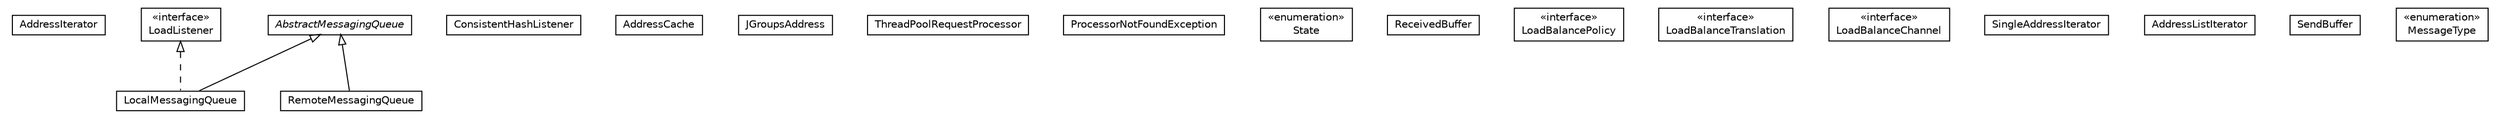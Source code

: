 #!/usr/local/bin/dot
#
# Class diagram 
# Generated by UMLGraph version 5.1 (http://www.umlgraph.org/)
#

digraph G {
	edge [fontname="Helvetica",fontsize=10,labelfontname="Helvetica",labelfontsize=10];
	node [fontname="Helvetica",fontsize=10,shape=plaintext];
	nodesep=0.25;
	ranksep=0.5;
	// pt.ist.fenixframework.backend.infinispan.messaging.AddressIterator
	c6040 [label=<<table title="pt.ist.fenixframework.backend.infinispan.messaging.AddressIterator" border="0" cellborder="1" cellspacing="0" cellpadding="2" port="p" href="./AddressIterator.html">
		<tr><td><table border="0" cellspacing="0" cellpadding="1">
<tr><td align="center" balign="center"> AddressIterator </td></tr>
		</table></td></tr>
		</table>>, fontname="Helvetica", fontcolor="black", fontsize=10.0];
	// pt.ist.fenixframework.backend.infinispan.messaging.LocalMessagingQueue
	c6041 [label=<<table title="pt.ist.fenixframework.backend.infinispan.messaging.LocalMessagingQueue" border="0" cellborder="1" cellspacing="0" cellpadding="2" port="p" href="./LocalMessagingQueue.html">
		<tr><td><table border="0" cellspacing="0" cellpadding="1">
<tr><td align="center" balign="center"> LocalMessagingQueue </td></tr>
		</table></td></tr>
		</table>>, fontname="Helvetica", fontcolor="black", fontsize=10.0];
	// pt.ist.fenixframework.backend.infinispan.messaging.LocalMessagingQueue.ConsistentHashListener
	c6042 [label=<<table title="pt.ist.fenixframework.backend.infinispan.messaging.LocalMessagingQueue.ConsistentHashListener" border="0" cellborder="1" cellspacing="0" cellpadding="2" port="p" href="./LocalMessagingQueue.ConsistentHashListener.html">
		<tr><td><table border="0" cellspacing="0" cellpadding="1">
<tr><td align="center" balign="center"> ConsistentHashListener </td></tr>
		</table></td></tr>
		</table>>, fontname="Helvetica", fontcolor="black", fontsize=10.0];
	// pt.ist.fenixframework.backend.infinispan.messaging.AddressCache
	c6043 [label=<<table title="pt.ist.fenixframework.backend.infinispan.messaging.AddressCache" border="0" cellborder="1" cellspacing="0" cellpadding="2" port="p" href="./AddressCache.html">
		<tr><td><table border="0" cellspacing="0" cellpadding="1">
<tr><td align="center" balign="center"> AddressCache </td></tr>
		</table></td></tr>
		</table>>, fontname="Helvetica", fontcolor="black", fontsize=10.0];
	// pt.ist.fenixframework.backend.infinispan.messaging.AddressCache.JGroupsAddress
	c6044 [label=<<table title="pt.ist.fenixframework.backend.infinispan.messaging.AddressCache.JGroupsAddress" border="0" cellborder="1" cellspacing="0" cellpadding="2" port="p" href="./AddressCache.JGroupsAddress.html">
		<tr><td><table border="0" cellspacing="0" cellpadding="1">
<tr><td align="center" balign="center"> JGroupsAddress </td></tr>
		</table></td></tr>
		</table>>, fontname="Helvetica", fontcolor="black", fontsize=10.0];
	// pt.ist.fenixframework.backend.infinispan.messaging.ThreadPoolRequestProcessor
	c6045 [label=<<table title="pt.ist.fenixframework.backend.infinispan.messaging.ThreadPoolRequestProcessor" border="0" cellborder="1" cellspacing="0" cellpadding="2" port="p" href="./ThreadPoolRequestProcessor.html">
		<tr><td><table border="0" cellspacing="0" cellpadding="1">
<tr><td align="center" balign="center"> ThreadPoolRequestProcessor </td></tr>
		</table></td></tr>
		</table>>, fontname="Helvetica", fontcolor="black", fontsize=10.0];
	// pt.ist.fenixframework.backend.infinispan.messaging.ThreadPoolRequestProcessor.LoadListener
	c6046 [label=<<table title="pt.ist.fenixframework.backend.infinispan.messaging.ThreadPoolRequestProcessor.LoadListener" border="0" cellborder="1" cellspacing="0" cellpadding="2" port="p" href="./ThreadPoolRequestProcessor.LoadListener.html">
		<tr><td><table border="0" cellspacing="0" cellpadding="1">
<tr><td align="center" balign="center"> &#171;interface&#187; </td></tr>
<tr><td align="center" balign="center"> LoadListener </td></tr>
		</table></td></tr>
		</table>>, fontname="Helvetica", fontcolor="black", fontsize=10.0];
	// pt.ist.fenixframework.backend.infinispan.messaging.ProcessorNotFoundException
	c6047 [label=<<table title="pt.ist.fenixframework.backend.infinispan.messaging.ProcessorNotFoundException" border="0" cellborder="1" cellspacing="0" cellpadding="2" port="p" href="./ProcessorNotFoundException.html">
		<tr><td><table border="0" cellspacing="0" cellpadding="1">
<tr><td align="center" balign="center"> ProcessorNotFoundException </td></tr>
		</table></td></tr>
		</table>>, fontname="Helvetica", fontcolor="black", fontsize=10.0];
	// pt.ist.fenixframework.backend.infinispan.messaging.AbstractMessagingQueue
	c6048 [label=<<table title="pt.ist.fenixframework.backend.infinispan.messaging.AbstractMessagingQueue" border="0" cellborder="1" cellspacing="0" cellpadding="2" port="p" href="./AbstractMessagingQueue.html">
		<tr><td><table border="0" cellspacing="0" cellpadding="1">
<tr><td align="center" balign="center"><font face="Helvetica-Oblique"> AbstractMessagingQueue </font></td></tr>
		</table></td></tr>
		</table>>, fontname="Helvetica", fontcolor="black", fontsize=10.0];
	// pt.ist.fenixframework.backend.infinispan.messaging.AbstractMessagingQueue.State
	c6049 [label=<<table title="pt.ist.fenixframework.backend.infinispan.messaging.AbstractMessagingQueue.State" border="0" cellborder="1" cellspacing="0" cellpadding="2" port="p" href="./AbstractMessagingQueue.State.html">
		<tr><td><table border="0" cellspacing="0" cellpadding="1">
<tr><td align="center" balign="center"> &#171;enumeration&#187; </td></tr>
<tr><td align="center" balign="center"> State </td></tr>
		</table></td></tr>
		</table>>, fontname="Helvetica", fontcolor="black", fontsize=10.0];
	// pt.ist.fenixframework.backend.infinispan.messaging.RemoteMessagingQueue
	c6050 [label=<<table title="pt.ist.fenixframework.backend.infinispan.messaging.RemoteMessagingQueue" border="0" cellborder="1" cellspacing="0" cellpadding="2" port="p" href="./RemoteMessagingQueue.html">
		<tr><td><table border="0" cellspacing="0" cellpadding="1">
<tr><td align="center" balign="center"> RemoteMessagingQueue </td></tr>
		</table></td></tr>
		</table>>, fontname="Helvetica", fontcolor="black", fontsize=10.0];
	// pt.ist.fenixframework.backend.infinispan.messaging.ReceivedBuffer
	c6051 [label=<<table title="pt.ist.fenixframework.backend.infinispan.messaging.ReceivedBuffer" border="0" cellborder="1" cellspacing="0" cellpadding="2" port="p" href="./ReceivedBuffer.html">
		<tr><td><table border="0" cellspacing="0" cellpadding="1">
<tr><td align="center" balign="center"> ReceivedBuffer </td></tr>
		</table></td></tr>
		</table>>, fontname="Helvetica", fontcolor="black", fontsize=10.0];
	// pt.ist.fenixframework.backend.infinispan.messaging.LoadBalancePolicy
	c6052 [label=<<table title="pt.ist.fenixframework.backend.infinispan.messaging.LoadBalancePolicy" border="0" cellborder="1" cellspacing="0" cellpadding="2" port="p" href="./LoadBalancePolicy.html">
		<tr><td><table border="0" cellspacing="0" cellpadding="1">
<tr><td align="center" balign="center"> &#171;interface&#187; </td></tr>
<tr><td align="center" balign="center"> LoadBalancePolicy </td></tr>
		</table></td></tr>
		</table>>, fontname="Helvetica", fontcolor="black", fontsize=10.0];
	// pt.ist.fenixframework.backend.infinispan.messaging.LoadBalancePolicy.LoadBalanceTranslation
	c6053 [label=<<table title="pt.ist.fenixframework.backend.infinispan.messaging.LoadBalancePolicy.LoadBalanceTranslation" border="0" cellborder="1" cellspacing="0" cellpadding="2" port="p" href="./LoadBalancePolicy.LoadBalanceTranslation.html">
		<tr><td><table border="0" cellspacing="0" cellpadding="1">
<tr><td align="center" balign="center"> &#171;interface&#187; </td></tr>
<tr><td align="center" balign="center"> LoadBalanceTranslation </td></tr>
		</table></td></tr>
		</table>>, fontname="Helvetica", fontcolor="black", fontsize=10.0];
	// pt.ist.fenixframework.backend.infinispan.messaging.LoadBalancePolicy.LoadBalanceChannel
	c6054 [label=<<table title="pt.ist.fenixframework.backend.infinispan.messaging.LoadBalancePolicy.LoadBalanceChannel" border="0" cellborder="1" cellspacing="0" cellpadding="2" port="p" href="./LoadBalancePolicy.LoadBalanceChannel.html">
		<tr><td><table border="0" cellspacing="0" cellpadding="1">
<tr><td align="center" balign="center"> &#171;interface&#187; </td></tr>
<tr><td align="center" balign="center"> LoadBalanceChannel </td></tr>
		</table></td></tr>
		</table>>, fontname="Helvetica", fontcolor="black", fontsize=10.0];
	// pt.ist.fenixframework.backend.infinispan.messaging.LoadBalancePolicy.SingleAddressIterator
	c6055 [label=<<table title="pt.ist.fenixframework.backend.infinispan.messaging.LoadBalancePolicy.SingleAddressIterator" border="0" cellborder="1" cellspacing="0" cellpadding="2" port="p" href="./LoadBalancePolicy.SingleAddressIterator.html">
		<tr><td><table border="0" cellspacing="0" cellpadding="1">
<tr><td align="center" balign="center"> SingleAddressIterator </td></tr>
		</table></td></tr>
		</table>>, fontname="Helvetica", fontcolor="black", fontsize=10.0];
	// pt.ist.fenixframework.backend.infinispan.messaging.LoadBalancePolicy.AddressListIterator
	c6056 [label=<<table title="pt.ist.fenixframework.backend.infinispan.messaging.LoadBalancePolicy.AddressListIterator" border="0" cellborder="1" cellspacing="0" cellpadding="2" port="p" href="./LoadBalancePolicy.AddressListIterator.html">
		<tr><td><table border="0" cellspacing="0" cellpadding="1">
<tr><td align="center" balign="center"> AddressListIterator </td></tr>
		</table></td></tr>
		</table>>, fontname="Helvetica", fontcolor="black", fontsize=10.0];
	// pt.ist.fenixframework.backend.infinispan.messaging.SendBuffer
	c6057 [label=<<table title="pt.ist.fenixframework.backend.infinispan.messaging.SendBuffer" border="0" cellborder="1" cellspacing="0" cellpadding="2" port="p" href="./SendBuffer.html">
		<tr><td><table border="0" cellspacing="0" cellpadding="1">
<tr><td align="center" balign="center"> SendBuffer </td></tr>
		</table></td></tr>
		</table>>, fontname="Helvetica", fontcolor="black", fontsize=10.0];
	// pt.ist.fenixframework.backend.infinispan.messaging.MessageType
	c6058 [label=<<table title="pt.ist.fenixframework.backend.infinispan.messaging.MessageType" border="0" cellborder="1" cellspacing="0" cellpadding="2" port="p" href="./MessageType.html">
		<tr><td><table border="0" cellspacing="0" cellpadding="1">
<tr><td align="center" balign="center"> &#171;enumeration&#187; </td></tr>
<tr><td align="center" balign="center"> MessageType </td></tr>
		</table></td></tr>
		</table>>, fontname="Helvetica", fontcolor="black", fontsize=10.0];
	//pt.ist.fenixframework.backend.infinispan.messaging.LocalMessagingQueue extends pt.ist.fenixframework.backend.infinispan.messaging.AbstractMessagingQueue
	c6048:p -> c6041:p [dir=back,arrowtail=empty];
	//pt.ist.fenixframework.backend.infinispan.messaging.LocalMessagingQueue implements pt.ist.fenixframework.backend.infinispan.messaging.ThreadPoolRequestProcessor.LoadListener
	c6046:p -> c6041:p [dir=back,arrowtail=empty,style=dashed];
	//pt.ist.fenixframework.backend.infinispan.messaging.RemoteMessagingQueue extends pt.ist.fenixframework.backend.infinispan.messaging.AbstractMessagingQueue
	c6048:p -> c6050:p [dir=back,arrowtail=empty];
}

